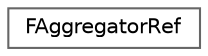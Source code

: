 digraph "Graphical Class Hierarchy"
{
 // INTERACTIVE_SVG=YES
 // LATEX_PDF_SIZE
  bgcolor="transparent";
  edge [fontname=Helvetica,fontsize=10,labelfontname=Helvetica,labelfontsize=10];
  node [fontname=Helvetica,fontsize=10,shape=box,height=0.2,width=0.4];
  rankdir="LR";
  Node0 [id="Node000000",label="FAggregatorRef",height=0.2,width=0.4,color="grey40", fillcolor="white", style="filled",URL="$d0/d17/structFAggregatorRef.html",tooltip=" "];
}
